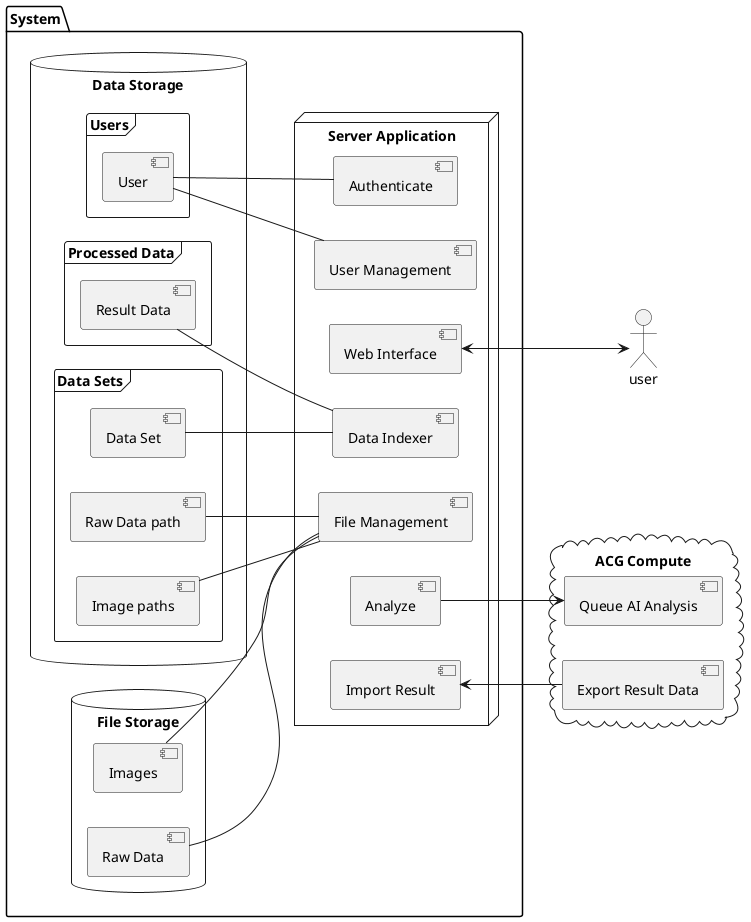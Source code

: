 @startuml
actor user
left to right direction
cloud "ACG Compute" {
  [Queue AI Analysis]
  [Export Result Data]
}
folder System {
node "Server Application" {
  [Authenticate]
  [User Management]
  [Web Interface]
  [Data Indexer]
  [File Management]
  [Analyze]
  [Import Result]
}


database "Data Storage" {
  frame "Users" {
    [User]
  }
  frame "Data Sets" {
    [Data Set]
    [Raw Data path]
    [Image paths]
  }
  frame "Processed Data" {
      [Result Data]
  }
}
database "File Storage" {
 [Images]
 [Raw Data]
}
}
[Web Interface] <--> user
[Result Data] -- [Data Indexer]
[Data Set] -- [Data Indexer]
[Raw Data path] -- [File Management]
[Image paths] -- [File Management]
[Images] -- [File Management]
[Raw Data] -- [File Management]
[User] - [Authenticate]
[User] - [User Management]
[Analyze] --> [Queue AI Analysis]
[Import Result] <-- [Export Result Data]
@enduml

